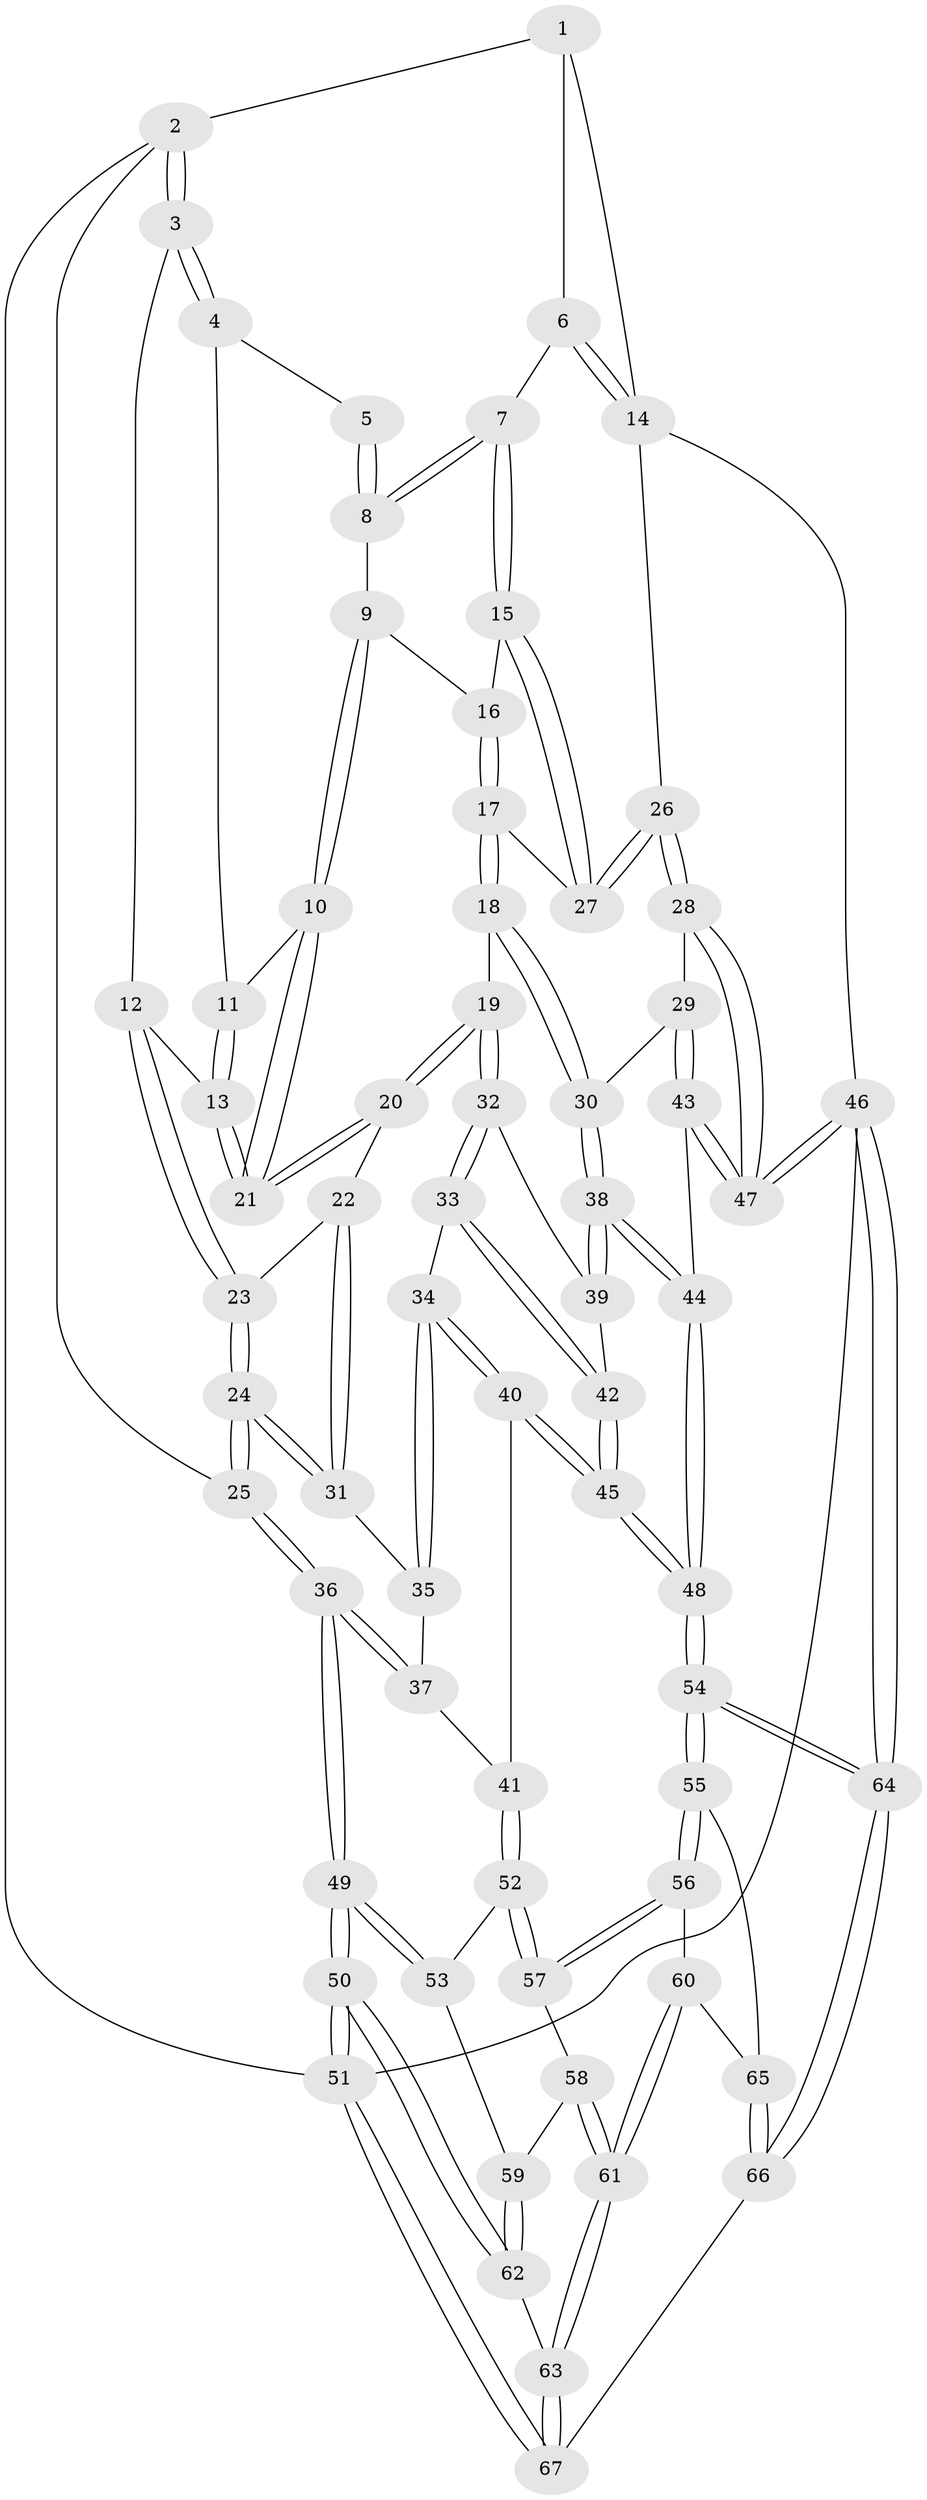 // Generated by graph-tools (version 1.1) at 2025/38/03/09/25 02:38:55]
// undirected, 67 vertices, 164 edges
graph export_dot {
graph [start="1"]
  node [color=gray90,style=filled];
  1 [pos="+0.6948513993703511+0"];
  2 [pos="+0+0"];
  3 [pos="+0+0"];
  4 [pos="+0.42846775528508707+0"];
  5 [pos="+0.6442984411985064+0"];
  6 [pos="+0.7785900652665846+0.029884169154084463"];
  7 [pos="+0.7122883149585583+0.15156420455080155"];
  8 [pos="+0.6254267565369465+0.08038134558304409"];
  9 [pos="+0.5386139941097718+0.12417924225206513"];
  10 [pos="+0.5262984470612971+0.12634713764024874"];
  11 [pos="+0.42844742640016426+0"];
  12 [pos="+0.18928964023256348+0.10440330364467451"];
  13 [pos="+0.3634741703209796+0.1311584562155902"];
  14 [pos="+1+0.20654583373684882"];
  15 [pos="+0.727662262366437+0.19621062450702428"];
  16 [pos="+0.5853268986975658+0.17397705964889354"];
  17 [pos="+0.6333650705446854+0.3250498053930127"];
  18 [pos="+0.5369605945316952+0.3738373504242791"];
  19 [pos="+0.5344769918043376+0.3732646917563062"];
  20 [pos="+0.42557520821927025+0.28979826543951565"];
  21 [pos="+0.4246384567046393+0.21570025362473189"];
  22 [pos="+0.31159990602276+0.33639564644331554"];
  23 [pos="+0.18388609286116886+0.2455519385286082"];
  24 [pos="+0+0.39245406529965"];
  25 [pos="+0+0.402923052611374"];
  26 [pos="+0.982841311334046+0.34084465466745834"];
  27 [pos="+0.7648102506360819+0.27743023648261084"];
  28 [pos="+0.982438652592472+0.3478544467399801"];
  29 [pos="+0.6936472170439689+0.5282223888192511"];
  30 [pos="+0.6040362058463759+0.5086781056340288"];
  31 [pos="+0.27842371963055906+0.3953837643499181"];
  32 [pos="+0.4602680695961108+0.4715795182661863"];
  33 [pos="+0.3650221936033466+0.5391882619086107"];
  34 [pos="+0.3221079880520407+0.5412834484666957"];
  35 [pos="+0.276480961672746+0.42617085194200893"];
  36 [pos="+0+0.46790283161370255"];
  37 [pos="+0.1462753291127083+0.519967016507314"];
  38 [pos="+0.5755784644458534+0.5915805449401842"];
  39 [pos="+0.47397016789470836+0.5784643649768935"];
  40 [pos="+0.26423954867484306+0.6343384242832761"];
  41 [pos="+0.2612069228577639+0.6363244251401742"];
  42 [pos="+0.4356381856088713+0.605391519237664"];
  43 [pos="+0.7572497531279386+0.6677810595363051"];
  44 [pos="+0.5805299837788971+0.7080369611939162"];
  45 [pos="+0.43944405332533726+0.6890996387825227"];
  46 [pos="+1+1"];
  47 [pos="+1+0.7680025606272547"];
  48 [pos="+0.5206456917616943+0.7939452174862474"];
  49 [pos="+0+0.5613755041864312"];
  50 [pos="+0+0.9497559622394357"];
  51 [pos="+0+1"];
  52 [pos="+0.23749828984679122+0.678749654536953"];
  53 [pos="+0+0.6292106813656356"];
  54 [pos="+0.519912185948276+0.799393371457458"];
  55 [pos="+0.40403975905641143+0.8067240584185054"];
  56 [pos="+0.24734725579301733+0.7416649769429335"];
  57 [pos="+0.23846581838101427+0.7129265877547379"];
  58 [pos="+0.09621603466301068+0.7660889830425507"];
  59 [pos="+0.05588928323542858+0.7628562990760124"];
  60 [pos="+0.2200638931496606+0.8224612768154866"];
  61 [pos="+0.19349766992674425+0.8551100771145823"];
  62 [pos="+0.061949763622173804+0.8731435617997335"];
  63 [pos="+0.153480661042045+0.9405372995841033"];
  64 [pos="+0.6599127683137428+1"];
  65 [pos="+0.32347994407416986+0.8801371763111768"];
  66 [pos="+0.2777632877787439+1"];
  67 [pos="+0.2045334238652864+1"];
  1 -- 2;
  1 -- 6;
  1 -- 14;
  2 -- 3;
  2 -- 3;
  2 -- 25;
  2 -- 51;
  3 -- 4;
  3 -- 4;
  3 -- 12;
  4 -- 5;
  4 -- 11;
  5 -- 8;
  5 -- 8;
  6 -- 7;
  6 -- 14;
  6 -- 14;
  7 -- 8;
  7 -- 8;
  7 -- 15;
  7 -- 15;
  8 -- 9;
  9 -- 10;
  9 -- 10;
  9 -- 16;
  10 -- 11;
  10 -- 21;
  10 -- 21;
  11 -- 13;
  11 -- 13;
  12 -- 13;
  12 -- 23;
  12 -- 23;
  13 -- 21;
  13 -- 21;
  14 -- 26;
  14 -- 46;
  15 -- 16;
  15 -- 27;
  15 -- 27;
  16 -- 17;
  16 -- 17;
  17 -- 18;
  17 -- 18;
  17 -- 27;
  18 -- 19;
  18 -- 30;
  18 -- 30;
  19 -- 20;
  19 -- 20;
  19 -- 32;
  19 -- 32;
  20 -- 21;
  20 -- 21;
  20 -- 22;
  22 -- 23;
  22 -- 31;
  22 -- 31;
  23 -- 24;
  23 -- 24;
  24 -- 25;
  24 -- 25;
  24 -- 31;
  24 -- 31;
  25 -- 36;
  25 -- 36;
  26 -- 27;
  26 -- 27;
  26 -- 28;
  26 -- 28;
  28 -- 29;
  28 -- 47;
  28 -- 47;
  29 -- 30;
  29 -- 43;
  29 -- 43;
  30 -- 38;
  30 -- 38;
  31 -- 35;
  32 -- 33;
  32 -- 33;
  32 -- 39;
  33 -- 34;
  33 -- 42;
  33 -- 42;
  34 -- 35;
  34 -- 35;
  34 -- 40;
  34 -- 40;
  35 -- 37;
  36 -- 37;
  36 -- 37;
  36 -- 49;
  36 -- 49;
  37 -- 41;
  38 -- 39;
  38 -- 39;
  38 -- 44;
  38 -- 44;
  39 -- 42;
  40 -- 41;
  40 -- 45;
  40 -- 45;
  41 -- 52;
  41 -- 52;
  42 -- 45;
  42 -- 45;
  43 -- 44;
  43 -- 47;
  43 -- 47;
  44 -- 48;
  44 -- 48;
  45 -- 48;
  45 -- 48;
  46 -- 47;
  46 -- 47;
  46 -- 64;
  46 -- 64;
  46 -- 51;
  48 -- 54;
  48 -- 54;
  49 -- 50;
  49 -- 50;
  49 -- 53;
  49 -- 53;
  50 -- 51;
  50 -- 51;
  50 -- 62;
  50 -- 62;
  51 -- 67;
  51 -- 67;
  52 -- 53;
  52 -- 57;
  52 -- 57;
  53 -- 59;
  54 -- 55;
  54 -- 55;
  54 -- 64;
  54 -- 64;
  55 -- 56;
  55 -- 56;
  55 -- 65;
  56 -- 57;
  56 -- 57;
  56 -- 60;
  57 -- 58;
  58 -- 59;
  58 -- 61;
  58 -- 61;
  59 -- 62;
  59 -- 62;
  60 -- 61;
  60 -- 61;
  60 -- 65;
  61 -- 63;
  61 -- 63;
  62 -- 63;
  63 -- 67;
  63 -- 67;
  64 -- 66;
  64 -- 66;
  65 -- 66;
  65 -- 66;
  66 -- 67;
}
